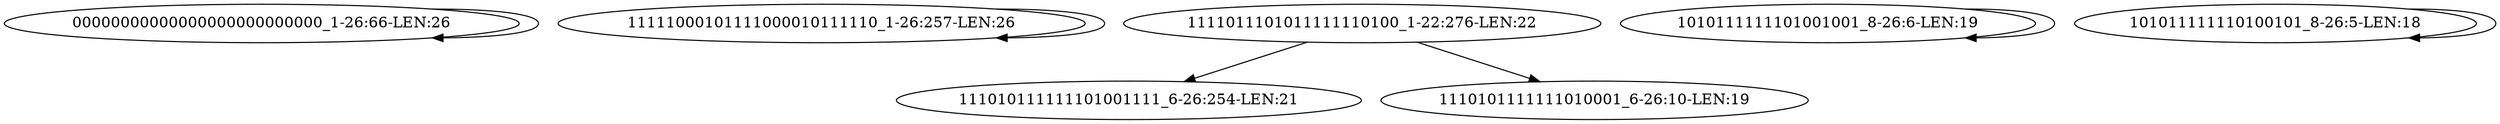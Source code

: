 digraph G {
    "00000000000000000000000000_1-26:66-LEN:26" -> "00000000000000000000000000_1-26:66-LEN:26";
    "11111000101111000010111110_1-26:257-LEN:26" -> "11111000101111000010111110_1-26:257-LEN:26";
    "1111011101011111110100_1-22:276-LEN:22" -> "111010111111101001111_6-26:254-LEN:21";
    "1111011101011111110100_1-22:276-LEN:22" -> "1110101111111010001_6-26:10-LEN:19";
    "1010111111101001001_8-26:6-LEN:19" -> "1010111111101001001_8-26:6-LEN:19";
    "101011111110100101_8-26:5-LEN:18" -> "101011111110100101_8-26:5-LEN:18";
}
